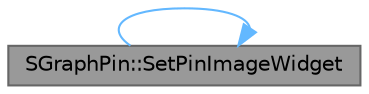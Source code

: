 digraph "SGraphPin::SetPinImageWidget"
{
 // INTERACTIVE_SVG=YES
 // LATEX_PDF_SIZE
  bgcolor="transparent";
  edge [fontname=Helvetica,fontsize=10,labelfontname=Helvetica,labelfontsize=10];
  node [fontname=Helvetica,fontsize=10,shape=box,height=0.2,width=0.4];
  rankdir="RL";
  Node1 [id="Node000001",label="SGraphPin::SetPinImageWidget",height=0.2,width=0.4,color="gray40", fillcolor="grey60", style="filled", fontcolor="black",tooltip="Sets the pin widget for this pin."];
  Node1 -> Node1 [id="edge1_Node000001_Node000001",dir="back",color="steelblue1",style="solid",tooltip=" "];
}
